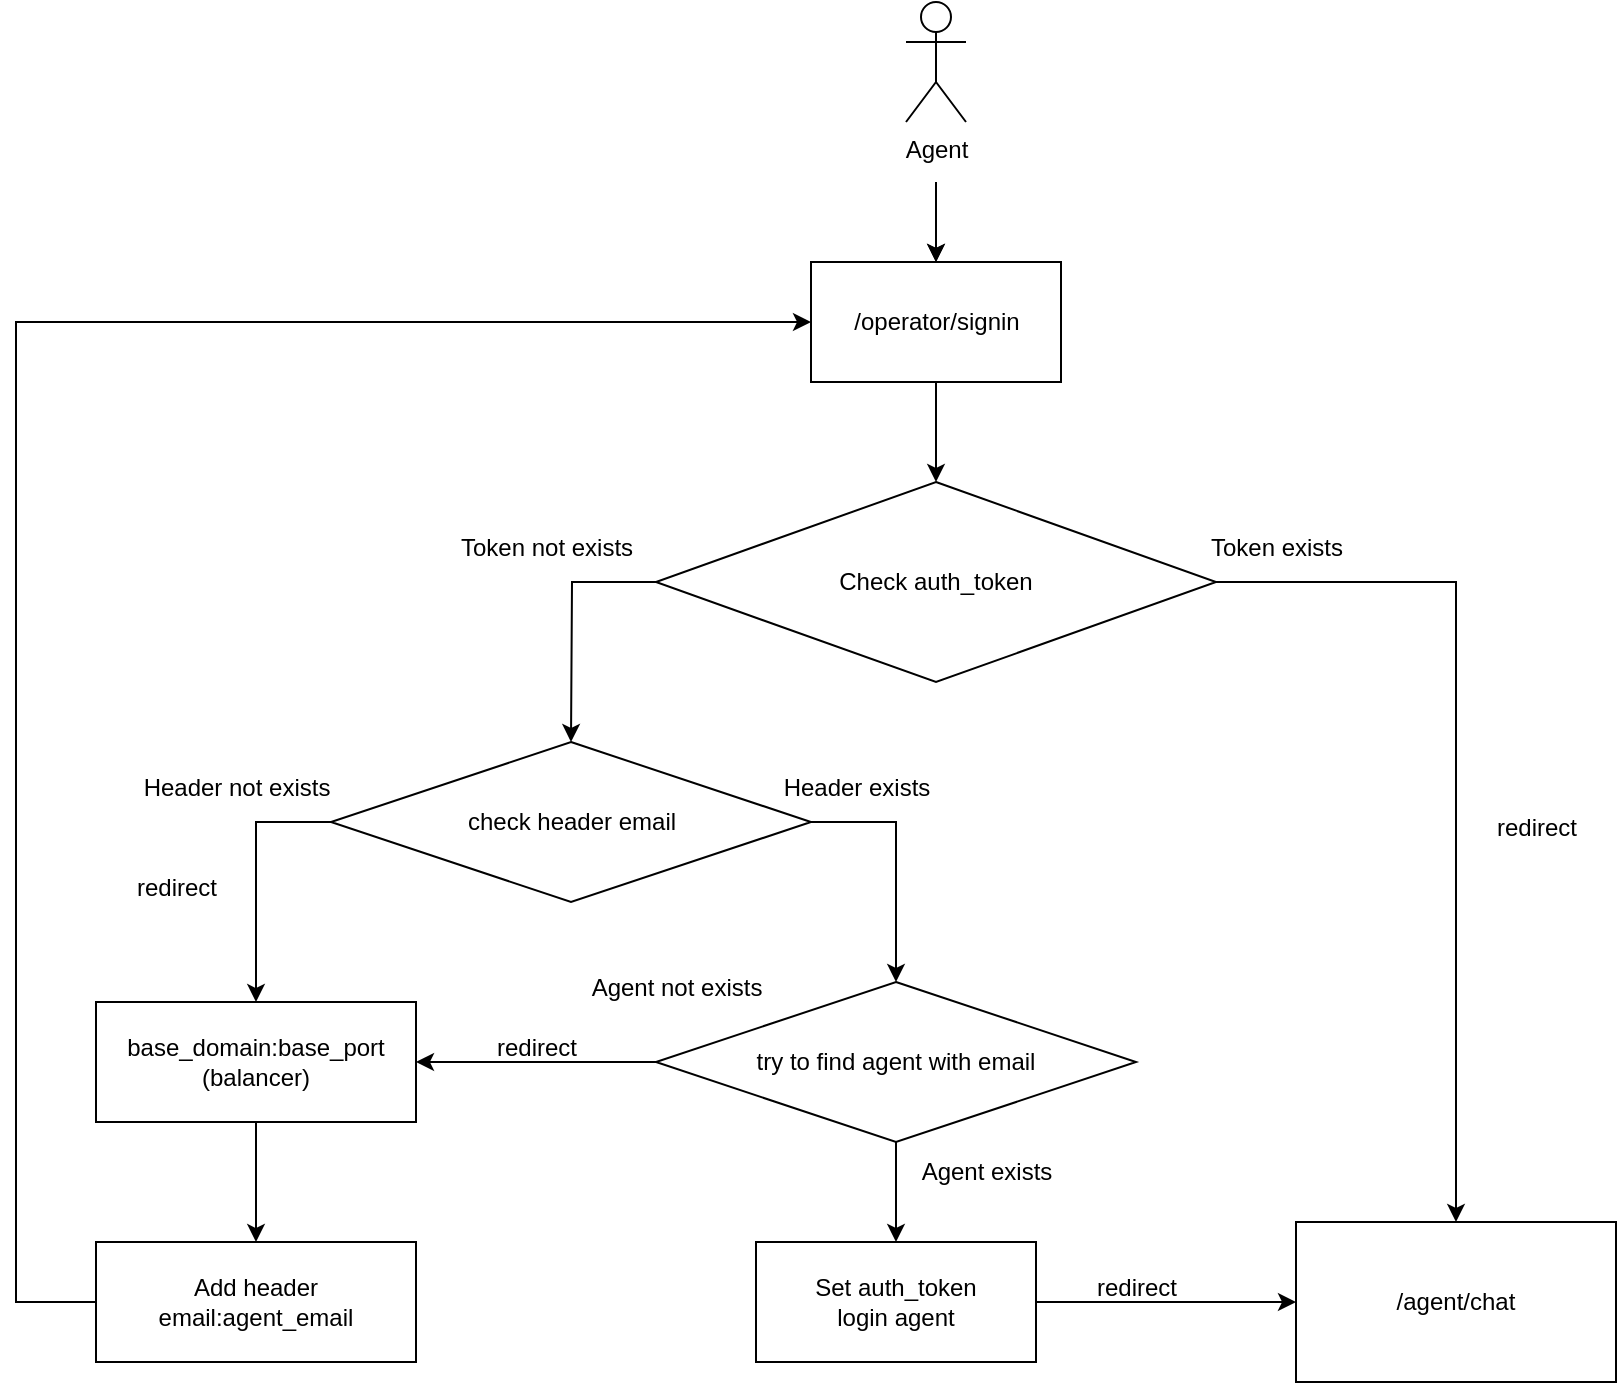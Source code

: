 <mxfile version="21.7.4" type="github">
  <diagram name="Page-1" id="2YBvvXClWsGukQMizWep">
    <mxGraphModel dx="2212" dy="1783" grid="1" gridSize="10" guides="1" tooltips="1" connect="1" arrows="1" fold="1" page="1" pageScale="1" pageWidth="850" pageHeight="1100" math="0" shadow="0">
      <root>
        <mxCell id="0" />
        <mxCell id="1" parent="0" />
        <mxCell id="YkcUs4L2bTsYHIqQjSH9-1" value="Check auth_token" style="rhombus;whiteSpace=wrap;html=1;" parent="1" vertex="1">
          <mxGeometry x="280" y="230" width="280" height="100" as="geometry" />
        </mxCell>
        <mxCell id="YkcUs4L2bTsYHIqQjSH9-17" value="" style="edgeStyle=orthogonalEdgeStyle;rounded=0;orthogonalLoop=1;jettySize=auto;html=1;" parent="1" target="YkcUs4L2bTsYHIqQjSH9-5" edge="1">
          <mxGeometry relative="1" as="geometry">
            <mxPoint x="420" y="80" as="sourcePoint" />
            <Array as="points">
              <mxPoint x="420" y="100" />
              <mxPoint x="420" y="100" />
            </Array>
          </mxGeometry>
        </mxCell>
        <mxCell id="YkcUs4L2bTsYHIqQjSH9-2" value="Agent" style="shape=umlActor;verticalLabelPosition=bottom;verticalAlign=top;html=1;outlineConnect=0;" parent="1" vertex="1">
          <mxGeometry x="405" y="-10" width="30" height="60" as="geometry" />
        </mxCell>
        <mxCell id="YkcUs4L2bTsYHIqQjSH9-5" value="/operator/signin" style="rounded=0;whiteSpace=wrap;html=1;" parent="1" vertex="1">
          <mxGeometry x="357.5" y="120" width="125" height="60" as="geometry" />
        </mxCell>
        <mxCell id="YkcUs4L2bTsYHIqQjSH9-6" value="" style="endArrow=classic;html=1;rounded=0;exitX=0.5;exitY=1;exitDx=0;exitDy=0;exitPerimeter=0;entryX=0.5;entryY=0;entryDx=0;entryDy=0;" parent="1" source="YkcUs4L2bTsYHIqQjSH9-5" target="YkcUs4L2bTsYHIqQjSH9-1" edge="1">
          <mxGeometry width="50" height="50" relative="1" as="geometry">
            <mxPoint x="190" y="320" as="sourcePoint" />
            <mxPoint x="240" y="270" as="targetPoint" />
          </mxGeometry>
        </mxCell>
        <mxCell id="YkcUs4L2bTsYHIqQjSH9-7" value="" style="endArrow=classic;html=1;rounded=0;exitX=0;exitY=0.5;exitDx=0;exitDy=0;entryX=0.5;entryY=0;entryDx=0;entryDy=0;" parent="1" source="YkcUs4L2bTsYHIqQjSH9-1" target="YkcUs4L2bTsYHIqQjSH9-14" edge="1">
          <mxGeometry width="50" height="50" relative="1" as="geometry">
            <mxPoint x="148.02" y="258.96" as="sourcePoint" />
            <mxPoint x="100.0" y="338.0" as="targetPoint" />
            <Array as="points">
              <mxPoint x="238" y="280" />
            </Array>
          </mxGeometry>
        </mxCell>
        <mxCell id="YkcUs4L2bTsYHIqQjSH9-8" value="" style="endArrow=classic;html=1;rounded=0;exitX=1;exitY=0.5;exitDx=0;exitDy=0;entryX=0.5;entryY=0;entryDx=0;entryDy=0;" parent="1" source="YkcUs4L2bTsYHIqQjSH9-1" target="YkcUs4L2bTsYHIqQjSH9-12" edge="1">
          <mxGeometry width="50" height="50" relative="1" as="geometry">
            <mxPoint x="190" y="320" as="sourcePoint" />
            <mxPoint x="600" y="360" as="targetPoint" />
            <Array as="points">
              <mxPoint x="680" y="280" />
            </Array>
          </mxGeometry>
        </mxCell>
        <mxCell id="YkcUs4L2bTsYHIqQjSH9-9" value="" style="endArrow=classic;html=1;rounded=0;entryX=0.5;entryY=0;entryDx=0;entryDy=0;" parent="1" target="YkcUs4L2bTsYHIqQjSH9-5" edge="1">
          <mxGeometry width="50" height="50" relative="1" as="geometry">
            <mxPoint x="420" y="100" as="sourcePoint" />
            <mxPoint x="240" y="270" as="targetPoint" />
          </mxGeometry>
        </mxCell>
        <mxCell id="YkcUs4L2bTsYHIqQjSH9-10" value="Token not exists" style="text;html=1;align=center;verticalAlign=middle;resizable=0;points=[];autosize=1;strokeColor=none;fillColor=none;" parent="1" vertex="1">
          <mxGeometry x="170" y="248" width="110" height="30" as="geometry" />
        </mxCell>
        <mxCell id="YkcUs4L2bTsYHIqQjSH9-11" value="&lt;div&gt;Token exists&lt;/div&gt;" style="text;html=1;align=center;verticalAlign=middle;resizable=0;points=[];autosize=1;strokeColor=none;fillColor=none;" parent="1" vertex="1">
          <mxGeometry x="545" y="248" width="90" height="30" as="geometry" />
        </mxCell>
        <mxCell id="YkcUs4L2bTsYHIqQjSH9-12" value="/agent/chat" style="rounded=0;whiteSpace=wrap;html=1;" parent="1" vertex="1">
          <mxGeometry x="600" y="600" width="160" height="80" as="geometry" />
        </mxCell>
        <mxCell id="YkcUs4L2bTsYHIqQjSH9-13" value="redirect" style="text;html=1;align=center;verticalAlign=middle;resizable=0;points=[];autosize=1;strokeColor=none;fillColor=none;" parent="1" vertex="1">
          <mxGeometry x="690" y="388" width="60" height="30" as="geometry" />
        </mxCell>
        <mxCell id="YkcUs4L2bTsYHIqQjSH9-14" value="check header email" style="rhombus;whiteSpace=wrap;html=1;" parent="1" vertex="1">
          <mxGeometry x="117.5" y="360" width="240" height="80" as="geometry" />
        </mxCell>
        <mxCell id="YkcUs4L2bTsYHIqQjSH9-15" value="" style="endArrow=classic;html=1;rounded=0;exitX=0;exitY=0.5;exitDx=0;exitDy=0;entryX=0.5;entryY=0;entryDx=0;entryDy=0;" parent="1" source="YkcUs4L2bTsYHIqQjSH9-14" target="YkcUs4L2bTsYHIqQjSH9-19" edge="1">
          <mxGeometry width="50" height="50" relative="1" as="geometry">
            <mxPoint x="40" y="438" as="sourcePoint" />
            <mxPoint x="70" y="450" as="targetPoint" />
            <Array as="points">
              <mxPoint x="80" y="400" />
            </Array>
          </mxGeometry>
        </mxCell>
        <mxCell id="YkcUs4L2bTsYHIqQjSH9-16" value="Header not exists" style="text;html=1;align=center;verticalAlign=middle;resizable=0;points=[];autosize=1;strokeColor=none;fillColor=none;" parent="1" vertex="1">
          <mxGeometry x="10" y="368" width="120" height="30" as="geometry" />
        </mxCell>
        <mxCell id="YkcUs4L2bTsYHIqQjSH9-19" value="&lt;div&gt;base_domain:base_port&lt;/div&gt;&lt;div&gt;(balancer)&lt;/div&gt;" style="rounded=0;whiteSpace=wrap;html=1;" parent="1" vertex="1">
          <mxGeometry y="490" width="160" height="60" as="geometry" />
        </mxCell>
        <mxCell id="YkcUs4L2bTsYHIqQjSH9-20" value="redirect" style="text;html=1;align=center;verticalAlign=middle;resizable=0;points=[];autosize=1;strokeColor=none;fillColor=none;" parent="1" vertex="1">
          <mxGeometry x="10" y="418" width="60" height="30" as="geometry" />
        </mxCell>
        <mxCell id="YkcUs4L2bTsYHIqQjSH9-22" value="Add header email:agent_email" style="rounded=0;whiteSpace=wrap;html=1;" parent="1" vertex="1">
          <mxGeometry y="610" width="160" height="60" as="geometry" />
        </mxCell>
        <mxCell id="YkcUs4L2bTsYHIqQjSH9-23" value="" style="endArrow=classic;html=1;rounded=0;exitX=0.5;exitY=1;exitDx=0;exitDy=0;entryX=0.5;entryY=0;entryDx=0;entryDy=0;" parent="1" source="YkcUs4L2bTsYHIqQjSH9-19" target="YkcUs4L2bTsYHIqQjSH9-22" edge="1">
          <mxGeometry width="50" height="50" relative="1" as="geometry">
            <mxPoint x="160" y="470" as="sourcePoint" />
            <mxPoint x="210" y="420" as="targetPoint" />
          </mxGeometry>
        </mxCell>
        <mxCell id="YkcUs4L2bTsYHIqQjSH9-25" value="" style="endArrow=classic;html=1;rounded=0;entryX=0;entryY=0.5;entryDx=0;entryDy=0;" parent="1" target="YkcUs4L2bTsYHIqQjSH9-5" edge="1">
          <mxGeometry width="50" height="50" relative="1" as="geometry">
            <mxPoint y="640" as="sourcePoint" />
            <mxPoint x="-40" y="160" as="targetPoint" />
            <Array as="points">
              <mxPoint x="-40" y="640" />
              <mxPoint x="-40" y="150" />
            </Array>
          </mxGeometry>
        </mxCell>
        <mxCell id="aIMz0hFZjmaTNV-yVhzp-6" style="edgeStyle=orthogonalEdgeStyle;rounded=0;orthogonalLoop=1;jettySize=auto;html=1;entryX=0.5;entryY=0;entryDx=0;entryDy=0;" edge="1" parent="1" source="YkcUs4L2bTsYHIqQjSH9-26" target="aIMz0hFZjmaTNV-yVhzp-2">
          <mxGeometry relative="1" as="geometry" />
        </mxCell>
        <mxCell id="YkcUs4L2bTsYHIqQjSH9-26" value="try to find agent with email" style="rhombus;whiteSpace=wrap;html=1;" parent="1" vertex="1">
          <mxGeometry x="280" y="480" width="240" height="80" as="geometry" />
        </mxCell>
        <mxCell id="YkcUs4L2bTsYHIqQjSH9-27" value="" style="endArrow=classic;html=1;rounded=0;exitX=1;exitY=0.5;exitDx=0;exitDy=0;entryX=0.5;entryY=0;entryDx=0;entryDy=0;" parent="1" source="YkcUs4L2bTsYHIqQjSH9-14" target="YkcUs4L2bTsYHIqQjSH9-26" edge="1">
          <mxGeometry width="50" height="50" relative="1" as="geometry">
            <mxPoint x="160" y="470" as="sourcePoint" />
            <mxPoint x="440" y="400" as="targetPoint" />
            <Array as="points">
              <mxPoint x="400" y="400" />
            </Array>
          </mxGeometry>
        </mxCell>
        <mxCell id="YkcUs4L2bTsYHIqQjSH9-29" value="Agent exists" style="text;html=1;align=center;verticalAlign=middle;resizable=0;points=[];autosize=1;strokeColor=none;fillColor=none;" parent="1" vertex="1">
          <mxGeometry x="400" y="560" width="90" height="30" as="geometry" />
        </mxCell>
        <mxCell id="YkcUs4L2bTsYHIqQjSH9-30" value="" style="endArrow=classic;html=1;rounded=0;exitX=0;exitY=0.5;exitDx=0;exitDy=0;entryX=1;entryY=0.5;entryDx=0;entryDy=0;" parent="1" source="YkcUs4L2bTsYHIqQjSH9-26" target="YkcUs4L2bTsYHIqQjSH9-19" edge="1">
          <mxGeometry width="50" height="50" relative="1" as="geometry">
            <mxPoint x="160" y="470" as="sourcePoint" />
            <mxPoint x="210" y="420" as="targetPoint" />
          </mxGeometry>
        </mxCell>
        <mxCell id="YkcUs4L2bTsYHIqQjSH9-31" value="Agent not exists" style="text;html=1;align=center;verticalAlign=middle;resizable=0;points=[];autosize=1;strokeColor=none;fillColor=none;" parent="1" vertex="1">
          <mxGeometry x="235" y="468" width="110" height="30" as="geometry" />
        </mxCell>
        <mxCell id="YkcUs4L2bTsYHIqQjSH9-32" value="redirect" style="text;html=1;align=center;verticalAlign=middle;resizable=0;points=[];autosize=1;strokeColor=none;fillColor=none;" parent="1" vertex="1">
          <mxGeometry x="190" y="498" width="60" height="30" as="geometry" />
        </mxCell>
        <mxCell id="aIMz0hFZjmaTNV-yVhzp-1" value="&lt;div&gt;Header exists&lt;/div&gt;" style="text;html=1;align=center;verticalAlign=middle;resizable=0;points=[];autosize=1;strokeColor=none;fillColor=none;" vertex="1" parent="1">
          <mxGeometry x="330" y="368" width="100" height="30" as="geometry" />
        </mxCell>
        <mxCell id="aIMz0hFZjmaTNV-yVhzp-4" style="edgeStyle=orthogonalEdgeStyle;rounded=0;orthogonalLoop=1;jettySize=auto;html=1;entryX=0;entryY=0.5;entryDx=0;entryDy=0;" edge="1" parent="1" source="aIMz0hFZjmaTNV-yVhzp-2" target="YkcUs4L2bTsYHIqQjSH9-12">
          <mxGeometry relative="1" as="geometry" />
        </mxCell>
        <mxCell id="aIMz0hFZjmaTNV-yVhzp-2" value="&lt;div&gt;Set auth_token&lt;/div&gt;&lt;div&gt;login agent&lt;br&gt;&lt;/div&gt;" style="whiteSpace=wrap;html=1;" vertex="1" parent="1">
          <mxGeometry x="330" y="610" width="140" height="60" as="geometry" />
        </mxCell>
        <mxCell id="aIMz0hFZjmaTNV-yVhzp-7" value="redirect" style="text;html=1;align=center;verticalAlign=middle;resizable=0;points=[];autosize=1;strokeColor=none;fillColor=none;" vertex="1" parent="1">
          <mxGeometry x="490" y="618" width="60" height="30" as="geometry" />
        </mxCell>
      </root>
    </mxGraphModel>
  </diagram>
</mxfile>
